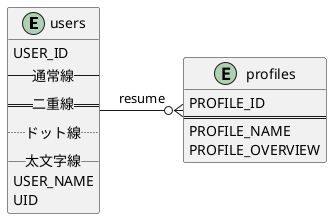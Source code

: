 @startuml example03

entity users {
USER_ID
--通常線--
==二重線==
..ドット線..
__太文字線__
USER_NAME
UID
}

entity profiles{
PROFILE_ID
'--
==
PROFILE_NAME
PROFILE_OVERVIEW
}

users --right--o{ profiles : resume
' users --down--o{ profiles : resume
' users --up--o{ profiles : resume
' users --left--o{ profiles : resume

@enduml
